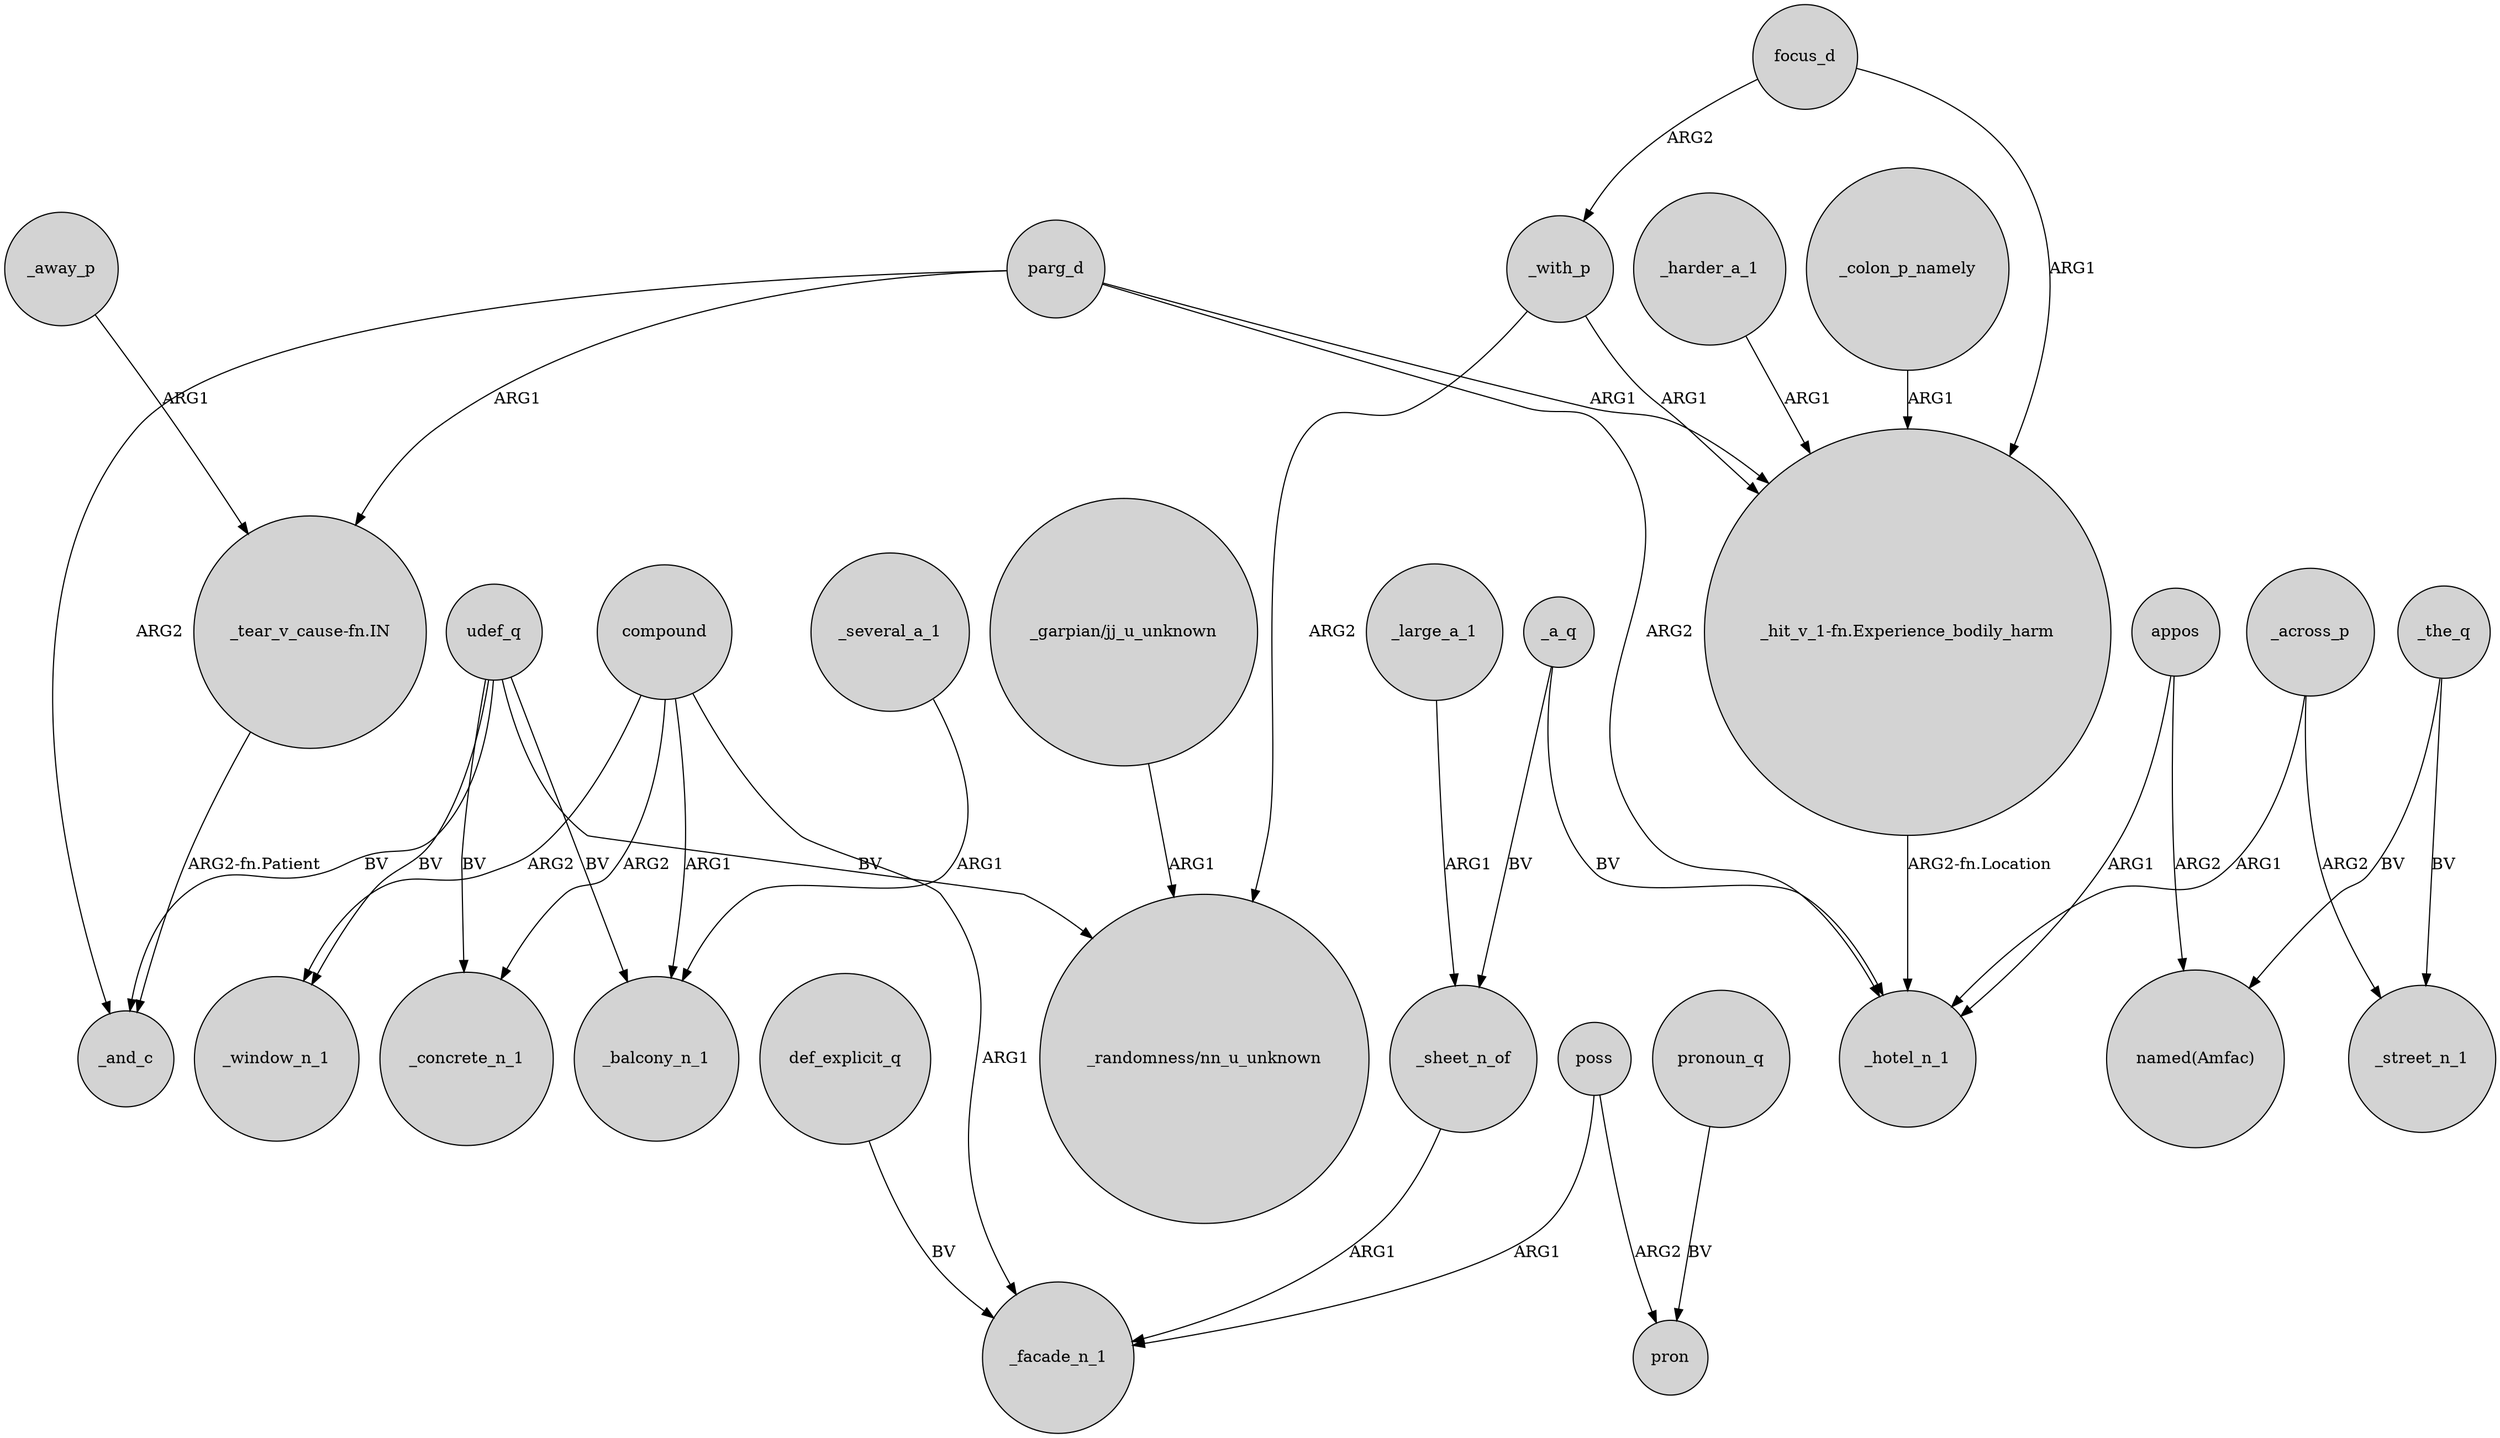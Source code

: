 digraph {
	node [shape=circle style=filled]
	_with_p -> "_randomness/nn_u_unknown" [label=ARG2]
	_away_p -> "_tear_v_cause-fn.IN" [label=ARG1]
	parg_d -> _hotel_n_1 [label=ARG2]
	"_tear_v_cause-fn.IN" -> _and_c [label="ARG2-fn.Patient"]
	udef_q -> "_randomness/nn_u_unknown" [label=BV]
	_a_q -> _hotel_n_1 [label=BV]
	poss -> pron [label=ARG2]
	def_explicit_q -> _facade_n_1 [label=BV]
	parg_d -> "_tear_v_cause-fn.IN" [label=ARG1]
	compound -> _balcony_n_1 [label=ARG1]
	_with_p -> "_hit_v_1-fn.Experience_bodily_harm" [label=ARG1]
	_large_a_1 -> _sheet_n_of [label=ARG1]
	appos -> "named(Amfac)" [label=ARG2]
	_sheet_n_of -> _facade_n_1 [label=ARG1]
	compound -> _window_n_1 [label=ARG2]
	focus_d -> _with_p [label=ARG2]
	parg_d -> _and_c [label=ARG2]
	_a_q -> _sheet_n_of [label=BV]
	compound -> _concrete_n_1 [label=ARG2]
	_the_q -> _street_n_1 [label=BV]
	poss -> _facade_n_1 [label=ARG1]
	pronoun_q -> pron [label=BV]
	_several_a_1 -> _balcony_n_1 [label=ARG1]
	compound -> _facade_n_1 [label=ARG1]
	udef_q -> _concrete_n_1 [label=BV]
	appos -> _hotel_n_1 [label=ARG1]
	_across_p -> _street_n_1 [label=ARG2]
	"_hit_v_1-fn.Experience_bodily_harm" -> _hotel_n_1 [label="ARG2-fn.Location"]
	udef_q -> _window_n_1 [label=BV]
	_harder_a_1 -> "_hit_v_1-fn.Experience_bodily_harm" [label=ARG1]
	"_garpian/jj_u_unknown" -> "_randomness/nn_u_unknown" [label=ARG1]
	focus_d -> "_hit_v_1-fn.Experience_bodily_harm" [label=ARG1]
	udef_q -> _balcony_n_1 [label=BV]
	udef_q -> _and_c [label=BV]
	parg_d -> "_hit_v_1-fn.Experience_bodily_harm" [label=ARG1]
	_colon_p_namely -> "_hit_v_1-fn.Experience_bodily_harm" [label=ARG1]
	_the_q -> "named(Amfac)" [label=BV]
	_across_p -> _hotel_n_1 [label=ARG1]
}
